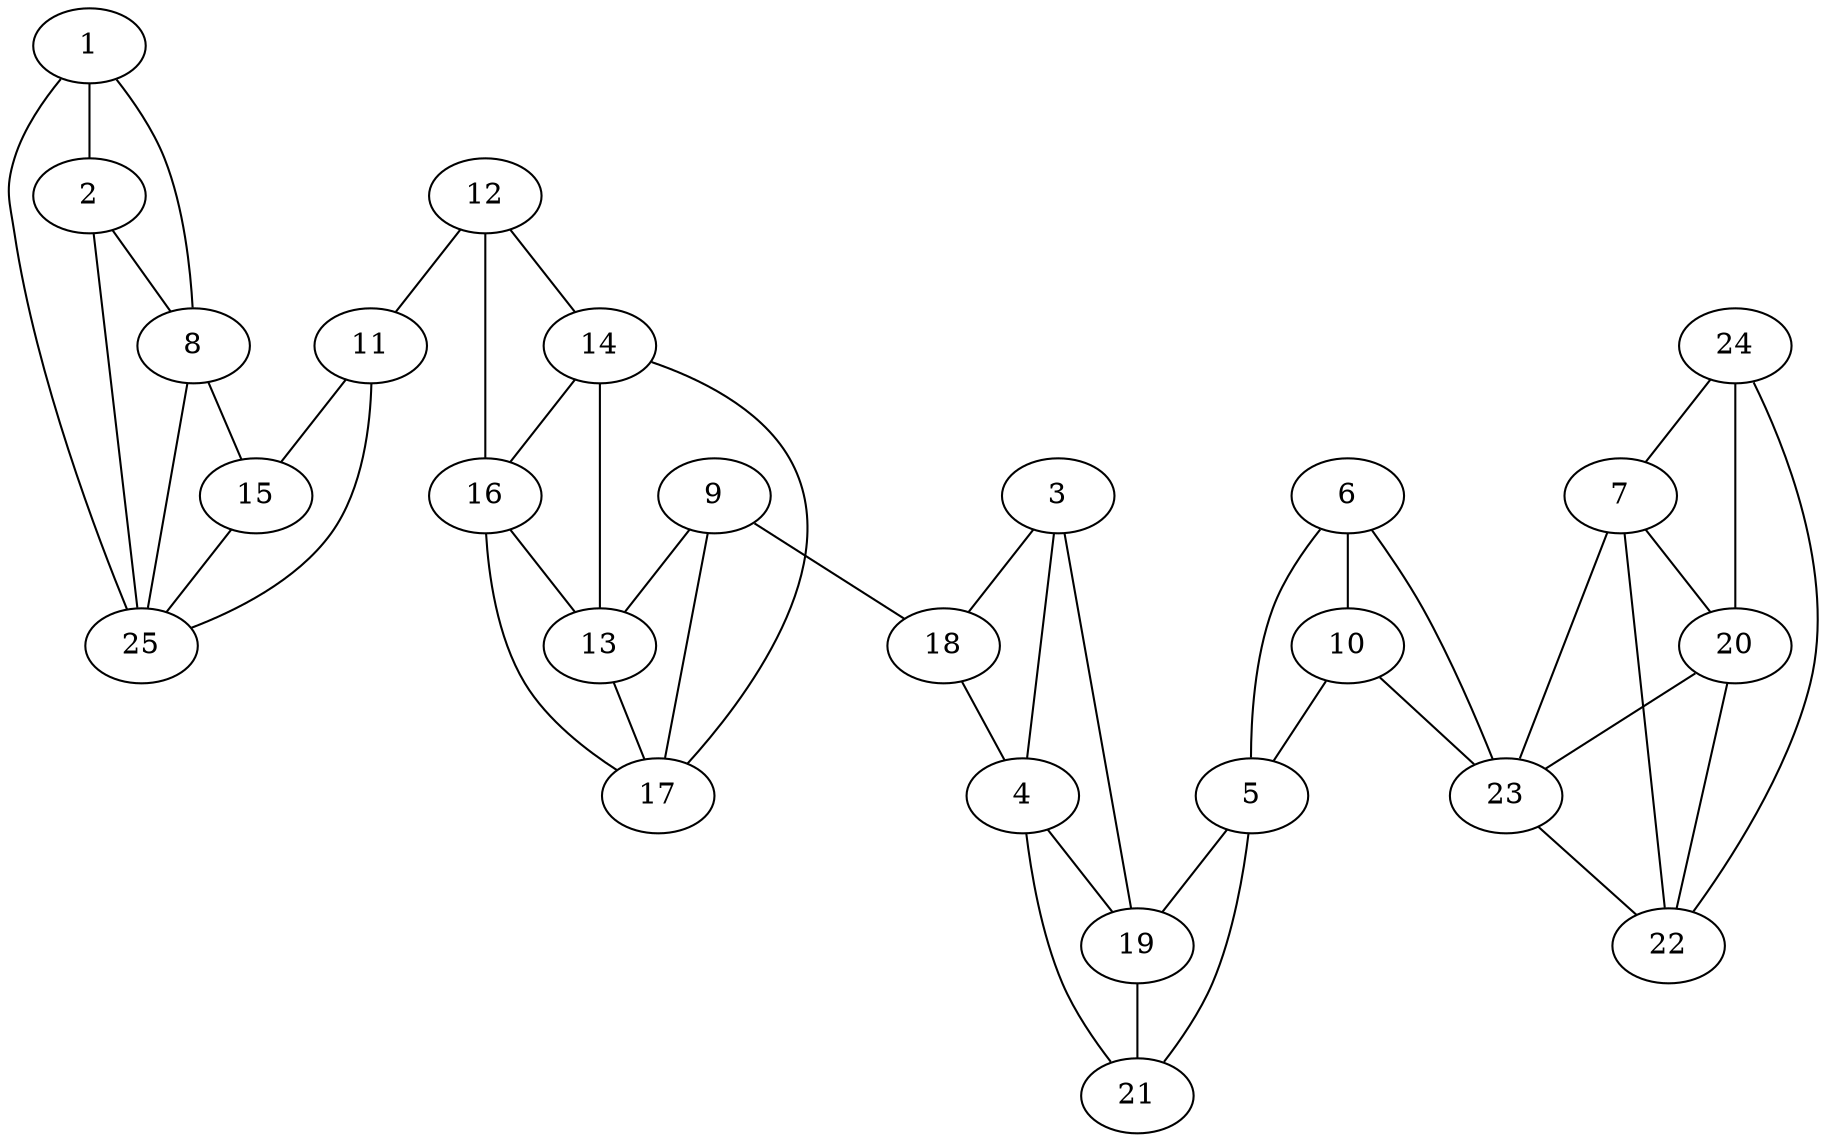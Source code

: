 graph pdb1fql {
	1	 [aaLength=8,
		sequence=GPEHWHKD,
		type=0];
	8	 [aaLength=2,
		sequence=DI,
		type=1];
	1 -- 8	 [distance0="23.31477",
		frequency=1,
		type0=2];
	2	 [aaLength=6,
		sequence=FPIAKG,
		type=0];
	1 -- 2	 [distance0="12.72808",
		frequency=1,
		type0=1];
	25	 [aaLength=2,
		sequence=KY,
		type=1];
	1 -- 25	 [distance0="29.53944",
		frequency=1,
		type0=3];
	2 -- 8	 [distance0="14.19575",
		distance1="6.0",
		frequency=2,
		type0=2,
		type1=4];
	2 -- 25	 [distance0="20.45775",
		frequency=1,
		type0=3];
	3	 [aaLength=3,
		sequence=YGD,
		type=0];
	4	 [aaLength=6,
		sequence=FGKAVQ,
		type=0];
	3 -- 4	 [distance0="7.354683",
		distance1="0.0",
		frequency=2,
		type0=1,
		type1=5];
	18	 [aaLength=9,
		sequence=AELHLVHWN,
		type=1];
	3 -- 18	 [distance0="24.07585",
		frequency=1,
		type0=2];
	19	 [aaLength=10,
		sequence=AVLGIFLKVG,
		type=1];
	3 -- 19	 [distance0="25.58606",
		frequency=1,
		type0=3];
	4 -- 19	 [distance0="19.5214",
		distance1="5.0",
		frequency=2,
		type0=2,
		type1=4];
	5	 [aaLength=11,
		sequence=PGLQKVVDVLD,
		type=0];
	5 -- 19	 [distance0="24.33302",
		frequency=1,
		type0=1];
	21	 [aaLength=10,
		sequence=AVLGIFLKVG,
		type=1];
	5 -- 21	 [distance0="24.33302",
		frequency=1,
		type0=2];
	6	 [aaLength=6,
		sequence=PRGLLP,
		type=0];
	6 -- 5	 [distance0="26.80773",
		frequency=1,
		type0=2];
	10	 [aaLength=3,
		sequence=ADF,
		type=1];
	6 -- 10	 [distance0="25.45767",
		frequency=1,
		type0=1];
	23	 [aaLength=6,
		sequence=WTYPGS,
		type=1];
	6 -- 23	 [distance0="26.83455",
		distance1="5.0",
		frequency=2,
		type0=3,
		type1=4];
	7	 [aaLength=9,
		sequence=SEQVLKFRK,
		type=0];
	20	 [aaLength=3,
		sequence=SVS,
		type=1];
	7 -- 20	 [distance0="19.66021",
		frequency=1,
		type0=1];
	22	 [aaLength=6,
		sequence=TWIVLK,
		type=1];
	7 -- 22	 [distance0="22.8369",
		frequency=1,
		type0=2];
	7 -- 23	 [distance0="34.08114",
		frequency=1,
		type0=3];
	15	 [aaLength=4,
		sequence=LSVS,
		type=1];
	8 -- 15	 [distance0="15.0",
		frequency=1,
		type0=3];
	8 -- 25	 [distance0="7.0",
		distance1="5.0",
		frequency=2,
		type0=1,
		type1=4];
	9	 [aaLength=2,
		sequence=TV,
		type=1];
	13	 [aaLength=10,
		sequence=YRLIQFHMHV,
		type=1];
	9 -- 13	 [distance0="20.0",
		frequency=1,
		type0=2];
	17	 [aaLength=10,
		sequence=YRLIQFHMHV,
		type=1];
	9 -- 17	 [distance0="20.0",
		frequency=1,
		type0=3];
	9 -- 18	 [distance0="8.0",
		distance1="6.0",
		frequency=2,
		type0=1,
		type1=4];
	10 -- 5	 [distance0="28.00171",
		frequency=1,
		type0=3];
	10 -- 23	 [distance0="18.0",
		frequency=1,
		type0=1];
	11	 [aaLength=6,
		sequence=SLRILN,
		type=1];
	11 -- 15	 [distance0="9.0",
		frequency=1,
		type0=1];
	11 -- 25	 [distance0="17.0",
		frequency=1,
		type0=3];
	12	 [aaLength=5,
		sequence=FNVEF,
		type=1];
	12 -- 11	 [distance0="10.0",
		frequency=1,
		type0=1];
	14	 [aaLength=4,
		sequence=VLKG,
		type=1];
	12 -- 14	 [distance0="12.0",
		frequency=1,
		type0=2];
	16	 [aaLength=4,
		sequence=VLKG,
		type=1];
	12 -- 16	 [distance0="7.0",
		frequency=1,
		type0=4];
	13 -- 14	 [distance0="10.0",
		frequency=1,
		type0=2];
	13 -- 17	 [distance0="0.0",
		distance1="0.0",
		frequency=2,
		type0=1,
		type1=5];
	14 -- 16	 [distance0="0.0",
		frequency=1,
		type0=1];
	15 -- 25	 [distance0="8.0",
		frequency=1,
		type0=1];
	16 -- 13	 [distance0="10.0",
		frequency=1,
		type0=2];
	16 -- 17	 [distance0="10.0",
		frequency=1,
		type0=3];
	17 -- 14	 [distance0="10.0",
		frequency=1,
		type0=2];
	18 -- 4	 [distance0="21.35615",
		frequency=1,
		type0=2];
	19 -- 21	 [distance0="0.0",
		distance1="0.0",
		frequency=2,
		type0=1,
		type1=5];
	20 -- 22	 [distance0="9.0",
		frequency=1,
		type0=1];
	20 -- 23	 [distance0="25.0",
		frequency=1,
		type0=3];
	21 -- 4	 [distance0="19.5214",
		frequency=1,
		type0=2];
	23 -- 22	 [distance0="16.0",
		distance1="10.0",
		frequency=2,
		type0=1,
		type1=4];
	24	 [aaLength=2,
		sequence=AS,
		type=1];
	24 -- 7	 [distance0="42.67932",
		frequency=1,
		type0=2];
	24 -- 20	 [distance0="41.0",
		frequency=1,
		type0=1];
	24 -- 22	 [distance0="50.0",
		frequency=1,
		type0=3];
}
